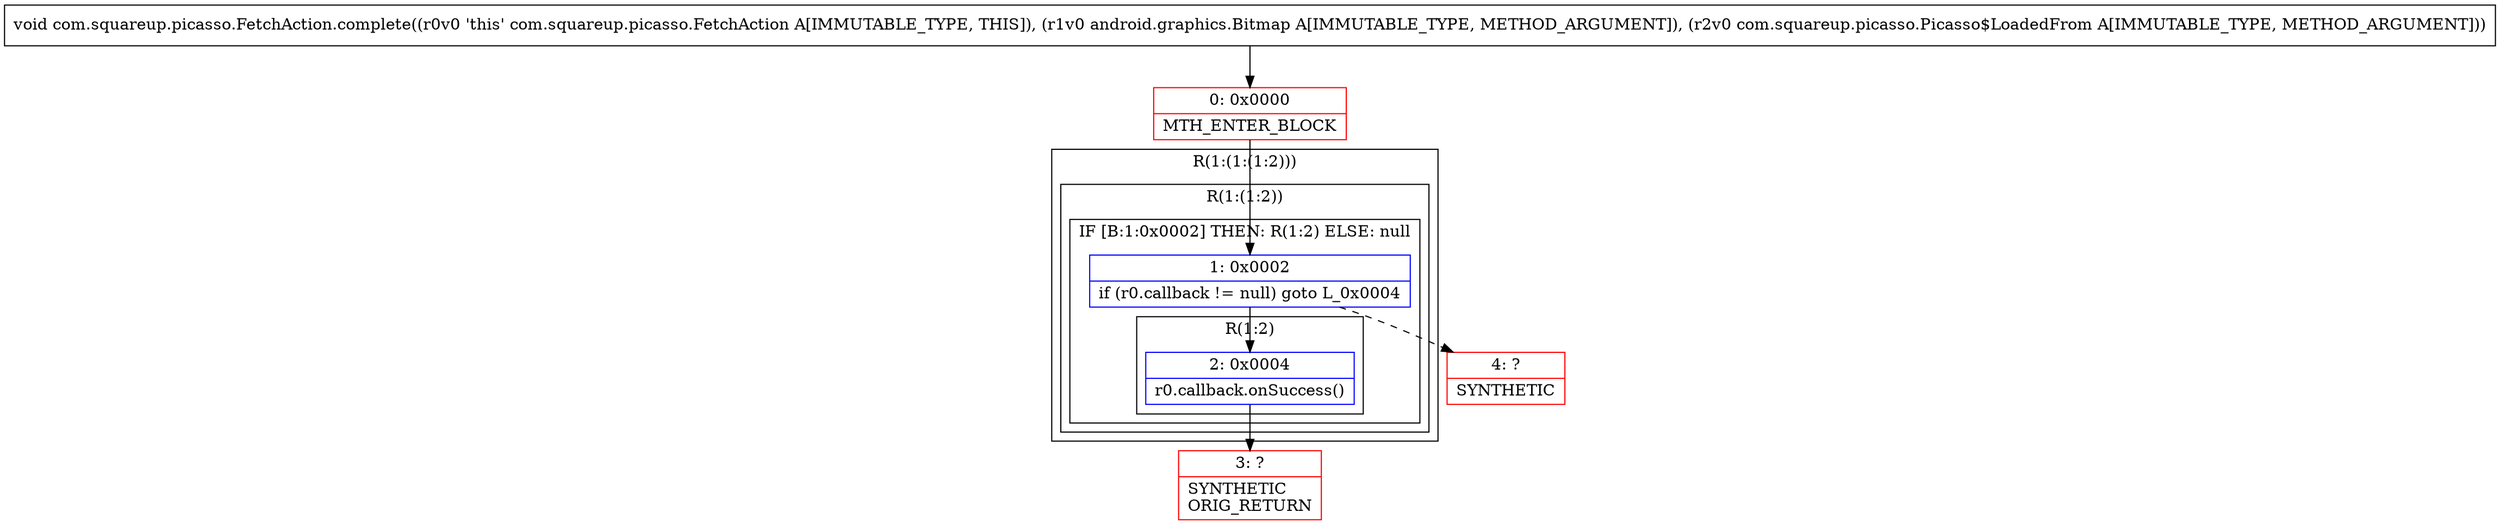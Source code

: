 digraph "CFG forcom.squareup.picasso.FetchAction.complete(Landroid\/graphics\/Bitmap;Lcom\/squareup\/picasso\/Picasso$LoadedFrom;)V" {
subgraph cluster_Region_680159529 {
label = "R(1:(1:(1:2)))";
node [shape=record,color=blue];
subgraph cluster_Region_1069389973 {
label = "R(1:(1:2))";
node [shape=record,color=blue];
subgraph cluster_IfRegion_224673870 {
label = "IF [B:1:0x0002] THEN: R(1:2) ELSE: null";
node [shape=record,color=blue];
Node_1 [shape=record,label="{1\:\ 0x0002|if (r0.callback != null) goto L_0x0004\l}"];
subgraph cluster_Region_1966871156 {
label = "R(1:2)";
node [shape=record,color=blue];
Node_2 [shape=record,label="{2\:\ 0x0004|r0.callback.onSuccess()\l}"];
}
}
}
}
Node_0 [shape=record,color=red,label="{0\:\ 0x0000|MTH_ENTER_BLOCK\l}"];
Node_3 [shape=record,color=red,label="{3\:\ ?|SYNTHETIC\lORIG_RETURN\l}"];
Node_4 [shape=record,color=red,label="{4\:\ ?|SYNTHETIC\l}"];
MethodNode[shape=record,label="{void com.squareup.picasso.FetchAction.complete((r0v0 'this' com.squareup.picasso.FetchAction A[IMMUTABLE_TYPE, THIS]), (r1v0 android.graphics.Bitmap A[IMMUTABLE_TYPE, METHOD_ARGUMENT]), (r2v0 com.squareup.picasso.Picasso$LoadedFrom A[IMMUTABLE_TYPE, METHOD_ARGUMENT])) }"];
MethodNode -> Node_0;
Node_1 -> Node_2;
Node_1 -> Node_4[style=dashed];
Node_2 -> Node_3;
Node_0 -> Node_1;
}

